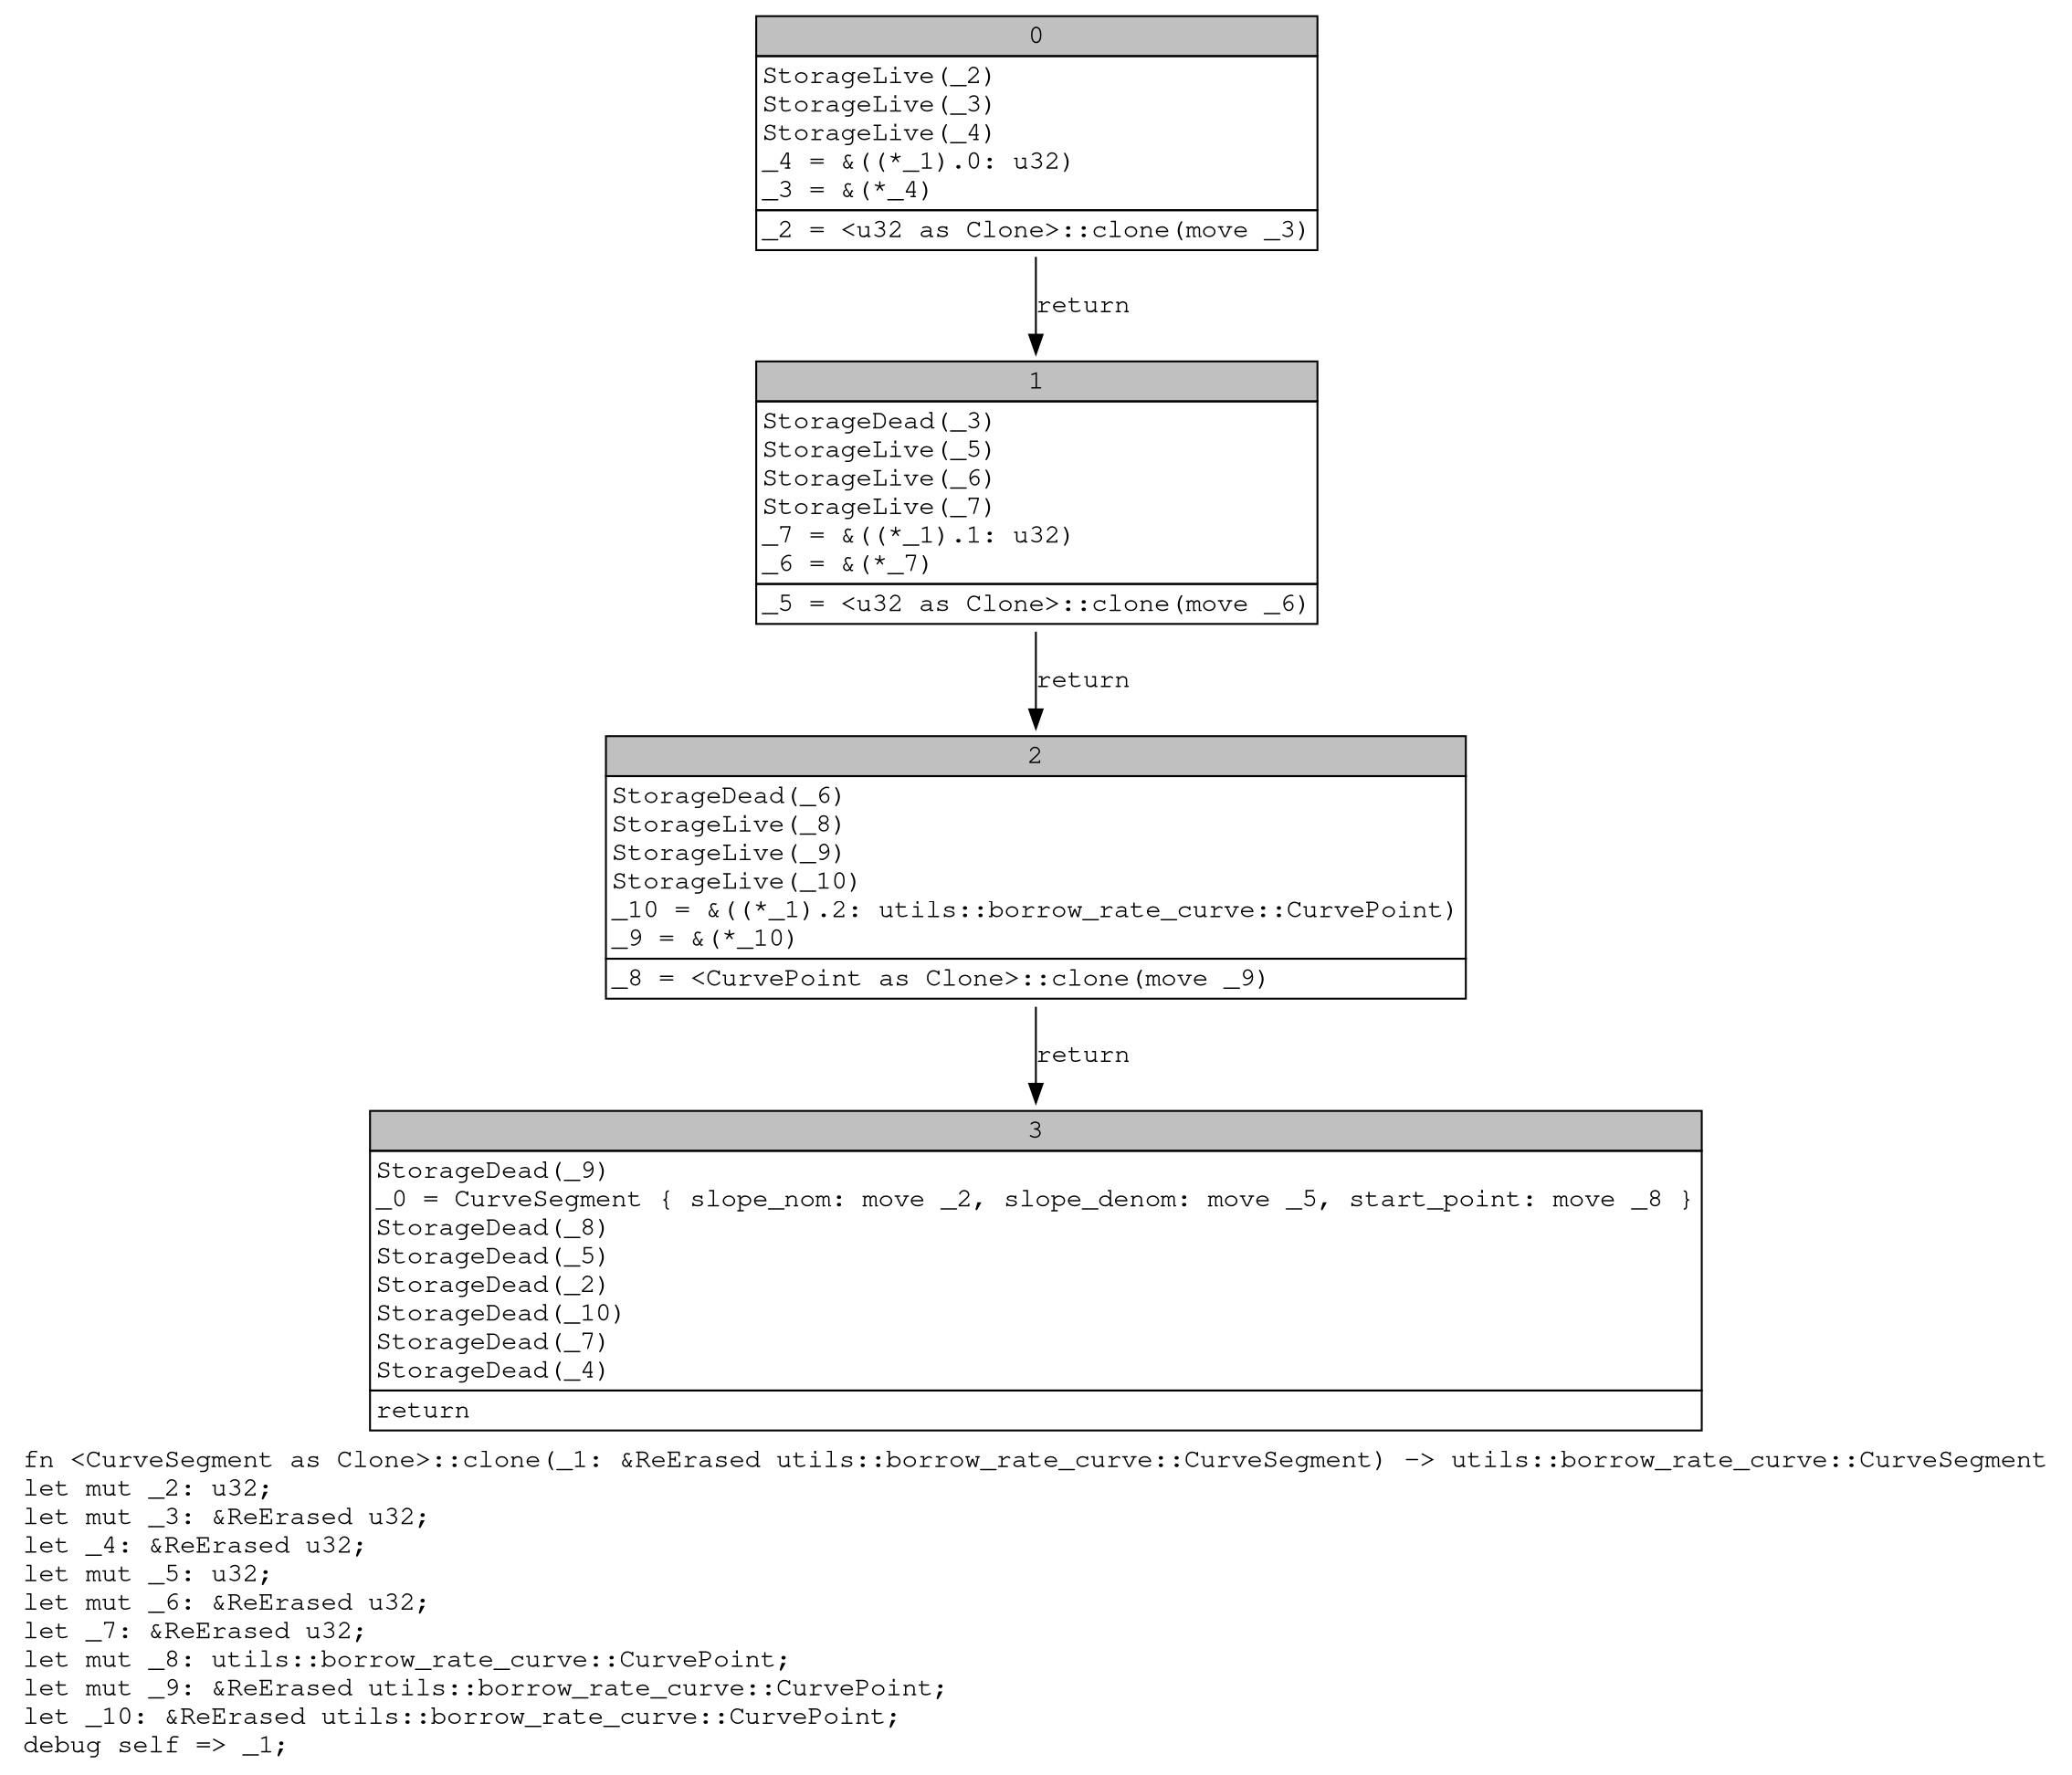 digraph Mir_0_11256 {
    graph [fontname="Courier, monospace"];
    node [fontname="Courier, monospace"];
    edge [fontname="Courier, monospace"];
    label=<fn &lt;CurveSegment as Clone&gt;::clone(_1: &amp;ReErased utils::borrow_rate_curve::CurveSegment) -&gt; utils::borrow_rate_curve::CurveSegment<br align="left"/>let mut _2: u32;<br align="left"/>let mut _3: &amp;ReErased u32;<br align="left"/>let _4: &amp;ReErased u32;<br align="left"/>let mut _5: u32;<br align="left"/>let mut _6: &amp;ReErased u32;<br align="left"/>let _7: &amp;ReErased u32;<br align="left"/>let mut _8: utils::borrow_rate_curve::CurvePoint;<br align="left"/>let mut _9: &amp;ReErased utils::borrow_rate_curve::CurvePoint;<br align="left"/>let _10: &amp;ReErased utils::borrow_rate_curve::CurvePoint;<br align="left"/>debug self =&gt; _1;<br align="left"/>>;
    bb0__0_11256 [shape="none", label=<<table border="0" cellborder="1" cellspacing="0"><tr><td bgcolor="gray" align="center" colspan="1">0</td></tr><tr><td align="left" balign="left">StorageLive(_2)<br/>StorageLive(_3)<br/>StorageLive(_4)<br/>_4 = &amp;((*_1).0: u32)<br/>_3 = &amp;(*_4)<br/></td></tr><tr><td align="left">_2 = &lt;u32 as Clone&gt;::clone(move _3)</td></tr></table>>];
    bb1__0_11256 [shape="none", label=<<table border="0" cellborder="1" cellspacing="0"><tr><td bgcolor="gray" align="center" colspan="1">1</td></tr><tr><td align="left" balign="left">StorageDead(_3)<br/>StorageLive(_5)<br/>StorageLive(_6)<br/>StorageLive(_7)<br/>_7 = &amp;((*_1).1: u32)<br/>_6 = &amp;(*_7)<br/></td></tr><tr><td align="left">_5 = &lt;u32 as Clone&gt;::clone(move _6)</td></tr></table>>];
    bb2__0_11256 [shape="none", label=<<table border="0" cellborder="1" cellspacing="0"><tr><td bgcolor="gray" align="center" colspan="1">2</td></tr><tr><td align="left" balign="left">StorageDead(_6)<br/>StorageLive(_8)<br/>StorageLive(_9)<br/>StorageLive(_10)<br/>_10 = &amp;((*_1).2: utils::borrow_rate_curve::CurvePoint)<br/>_9 = &amp;(*_10)<br/></td></tr><tr><td align="left">_8 = &lt;CurvePoint as Clone&gt;::clone(move _9)</td></tr></table>>];
    bb3__0_11256 [shape="none", label=<<table border="0" cellborder="1" cellspacing="0"><tr><td bgcolor="gray" align="center" colspan="1">3</td></tr><tr><td align="left" balign="left">StorageDead(_9)<br/>_0 = CurveSegment { slope_nom: move _2, slope_denom: move _5, start_point: move _8 }<br/>StorageDead(_8)<br/>StorageDead(_5)<br/>StorageDead(_2)<br/>StorageDead(_10)<br/>StorageDead(_7)<br/>StorageDead(_4)<br/></td></tr><tr><td align="left">return</td></tr></table>>];
    bb0__0_11256 -> bb1__0_11256 [label="return"];
    bb1__0_11256 -> bb2__0_11256 [label="return"];
    bb2__0_11256 -> bb3__0_11256 [label="return"];
}
